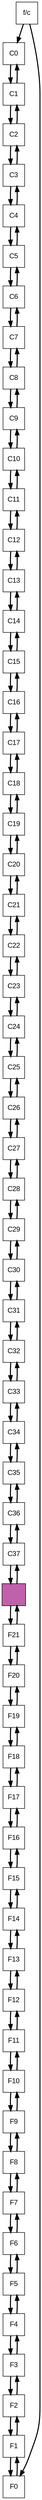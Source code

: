 digraph G{
    node[shape=box,width=0.6 height=0.6 fontname="Arial" fillcolor="white" style=filled /*invisible*/]
	edge[style = "bold" /* style= invisible arrowsize=0 */ ]
    raiz[label = "f/c" fillcolor="#FFFFFF" pos = "-1,1!"  ]; 
	Columna0[ label="C0" fillcolor="#FFFFFF" pos="0,1!" ];
	raiz->Columna0
	Columna0->Columna1
	Columna1->Columna0
	Columna1[ label="C1" fillcolor="#FFFFFF" pos="1,1!" ];
	Columna1->Columna2
	Columna2->Columna1
	Columna2[ label="C2" fillcolor="#FFFFFF" pos="2,1!" ];
	Columna2->Columna3
	Columna3->Columna2
	Columna3[ label="C3" fillcolor="#FFFFFF" pos="3,1!" ];
	Columna3->Columna4
	Columna4->Columna3
	Columna4[ label="C4" fillcolor="#FFFFFF" pos="4,1!" ];
	Columna4->Columna5
	Columna5->Columna4
	Columna5[ label="C5" fillcolor="#FFFFFF" pos="5,1!" ];
	Columna5->Columna6
	Columna6->Columna5
	Columna6[ label="C6" fillcolor="#FFFFFF" pos="6,1!" ];
	Columna6->Columna7
	Columna7->Columna6
	Columna7[ label="C7" fillcolor="#FFFFFF" pos="7,1!" ];
	Columna7->Columna8
	Columna8->Columna7
	Columna8[ label="C8" fillcolor="#FFFFFF" pos="8,1!" ];
	Columna8->Columna9
	Columna9->Columna8
	Columna9[ label="C9" fillcolor="#FFFFFF" pos="9,1!" ];
	Columna9->Columna10
	Columna10->Columna9
	Columna10[ label="C10" fillcolor="#FFFFFF" pos="10,1!" ];
	Columna10->Columna11
	Columna11->Columna10
	Columna11[ label="C11" fillcolor="#FFFFFF" pos="11,1!" ];
	Columna11->Columna12
	Columna12->Columna11
	Columna12[ label="C12" fillcolor="#FFFFFF" pos="12,1!" ];
	Columna12->Columna13
	Columna13->Columna12
	Columna13[ label="C13" fillcolor="#FFFFFF" pos="13,1!" ];
	Columna13->Columna14
	Columna14->Columna13
	Columna14[ label="C14" fillcolor="#FFFFFF" pos="14,1!" ];
	Columna14->Columna15
	Columna15->Columna14
	Columna15[ label="C15" fillcolor="#FFFFFF" pos="15,1!" ];
	Columna15->Columna16
	Columna16->Columna15
	Columna16[ label="C16" fillcolor="#FFFFFF" pos="16,1!" ];
	Columna16->Columna17
	Columna17->Columna16
	Columna17[ label="C17" fillcolor="#FFFFFF" pos="17,1!" ];
	Columna17->Columna18
	Columna18->Columna17
	Columna18[ label="C18" fillcolor="#FFFFFF" pos="18,1!" ];
	Columna18->Columna19
	Columna19->Columna18
	Columna19[ label="C19" fillcolor="#FFFFFF" pos="19,1!" ];
	Columna19->Columna20
	Columna20->Columna19
	Columna20[ label="C20" fillcolor="#FFFFFF" pos="20,1!" ];
	Columna20->Columna21
	Columna21->Columna20
	Columna21[ label="C21" fillcolor="#FFFFFF" pos="21,1!" ];
	Columna21->Columna22
	Columna22->Columna21
	Columna22[ label="C22" fillcolor="#FFFFFF" pos="22,1!" ];
	Columna22->Columna23
	Columna23->Columna22
	Columna23[ label="C23" fillcolor="#FFFFFF" pos="23,1!" ];
	Columna23->Columna24
	Columna24->Columna23
	Columna24[ label="C24" fillcolor="#FFFFFF" pos="24,1!" ];
	Columna24->Columna25
	Columna25->Columna24
	Columna25[ label="C25" fillcolor="#FFFFFF" pos="25,1!" ];
	Columna25->Columna26
	Columna26->Columna25
	Columna26[ label="C26" fillcolor="#FFFFFF" pos="26,1!" ];
	Columna26->Columna27
	Columna27->Columna26
	Columna27[ label="C27" fillcolor="#FFFFFF" pos="27,1!" ];
	Columna27->Columna28
	Columna28->Columna27
	Columna28[ label="C28" fillcolor="#FFFFFF" pos="28,1!" ];
	Columna28->Columna29
	Columna29->Columna28
	Columna29[ label="C29" fillcolor="#FFFFFF" pos="29,1!" ];
	Columna29->Columna30
	Columna30->Columna29
	Columna30[ label="C30" fillcolor="#FFFFFF" pos="30,1!" ];
	Columna30->Columna31
	Columna31->Columna30
	Columna31[ label="C31" fillcolor="#FFFFFF" pos="31,1!" ];
	Columna31->Columna32
	Columna32->Columna31
	Columna32[ label="C32" fillcolor="#FFFFFF" pos="32,1!" ];
	Columna32->Columna33
	Columna33->Columna32
	Columna33[ label="C33" fillcolor="#FFFFFF" pos="33,1!" ];
	Columna33->Columna34
	Columna34->Columna33
	Columna34[ label="C34" fillcolor="#FFFFFF" pos="34,1!" ];
	Columna34->Columna35
	Columna35->Columna34
	Columna35[ label="C35" fillcolor="#FFFFFF" pos="35,1!" ];
	Columna35->Columna36
	Columna36->Columna35
	Columna36[ label="C36" fillcolor="#FFFFFF" pos="36,1!" ];
	Columna36->Columna37
	Columna37->Columna36
	Columna37[ label="C37" fillcolor="#FFFFFF" pos="37,1!" ];
	Fila0[ label="F0" fillcolor="#FFFFFF" pos="-1,-0!"];
	raiz->Fila0
	Fila0->Fila1
	Fila1->Fila0
	Fila1[ label="F1" fillcolor="#FFFFFF" pos="-1,-1!"];
	Fila1->Fila2
	Fila2->Fila1
	Fila2[ label="F2" fillcolor="#FFFFFF" pos="-1,-2!"];
	Fila2->Fila3
	Fila3->Fila2
	Fila3[ label="F3" fillcolor="#FFFFFF" pos="-1,-3!"];
	Fila3->Fila4
	Fila4->Fila3
	Fila4[ label="F4" fillcolor="#FFFFFF" pos="-1,-4!"];
	Fila4->Fila5
	Fila5->Fila4
	Fila5[ label="F5" fillcolor="#FFFFFF" pos="-1,-5!"];
	Fila5->Fila6
	Fila6->Fila5
	Fila6[ label="F6" fillcolor="#FFFFFF" pos="-1,-6!"];
	Fila6->Fila7
	Fila7->Fila6
	Fila7[ label="F7" fillcolor="#FFFFFF" pos="-1,-7!"];
	Fila7->Fila8
	Fila8->Fila7
	Fila8[ label="F8" fillcolor="#FFFFFF" pos="-1,-8!"];
	Fila8->Fila9
	Fila9->Fila8
	Fila9[ label="F9" fillcolor="#FFFFFF" pos="-1,-9!"];
	Fila9->Fila10
	Fila10->Fila9
	Fila10[ label="F10" fillcolor="#FFFFFF" pos="-1,-10!"];
	Fila10->Fila11
	Fila11->Fila10
	Fila11[ label="F11" fillcolor="#FFFFFF" pos="-1,-11!"];
	Fila11->Fila12
	Fila12->Fila11
	Fila12[ label="F12" fillcolor="#FFFFFF" pos="-1,-12!"];
	Fila12->Fila13
	Fila13->Fila12
	Fila13[ label="F13" fillcolor="#FFFFFF" pos="-1,-13!"];
	Fila13->Fila14
	Fila14->Fila13
	Fila14[ label="F14" fillcolor="#FFFFFF" pos="-1,-14!"];
	Fila14->Fila15
	Fila15->Fila14
	Fila15[ label="F15" fillcolor="#FFFFFF" pos="-1,-15!"];
	Fila15->Fila16
	Fila16->Fila15
	Fila16[ label="F16" fillcolor="#FFFFFF" pos="-1,-16!"];
	Fila16->Fila17
	Fila17->Fila16
	Fila17[ label="F17" fillcolor="#FFFFFF" pos="-1,-17!"];
	Fila17->Fila18
	Fila18->Fila17
	Fila18[ label="F18" fillcolor="#FFFFFF" pos="-1,-18!"];
	Fila18->Fila19
	Fila19->Fila18
	Fila19[ label="F19" fillcolor="#FFFFFF" pos="-1,-19!"];
	Fila19->Fila20
	Fila20->Fila19
	Fila20[ label="F20" fillcolor="#FFFFFF" pos="-1,-20!"];
	Fila20->Fila21
	Fila21->Fila20
	Fila21[ label="F21" fillcolor="#FFFFFF" pos="-1,-21!"];


	Nodo37_21[style= filled  label="	" fillcolor="#BF62AB" pos="37,-21!"];
Fila21->Nodo37_21
Nodo37_21->Fila21
	Columna37->Nodo37_21
	Nodo37_21->Columna37

}